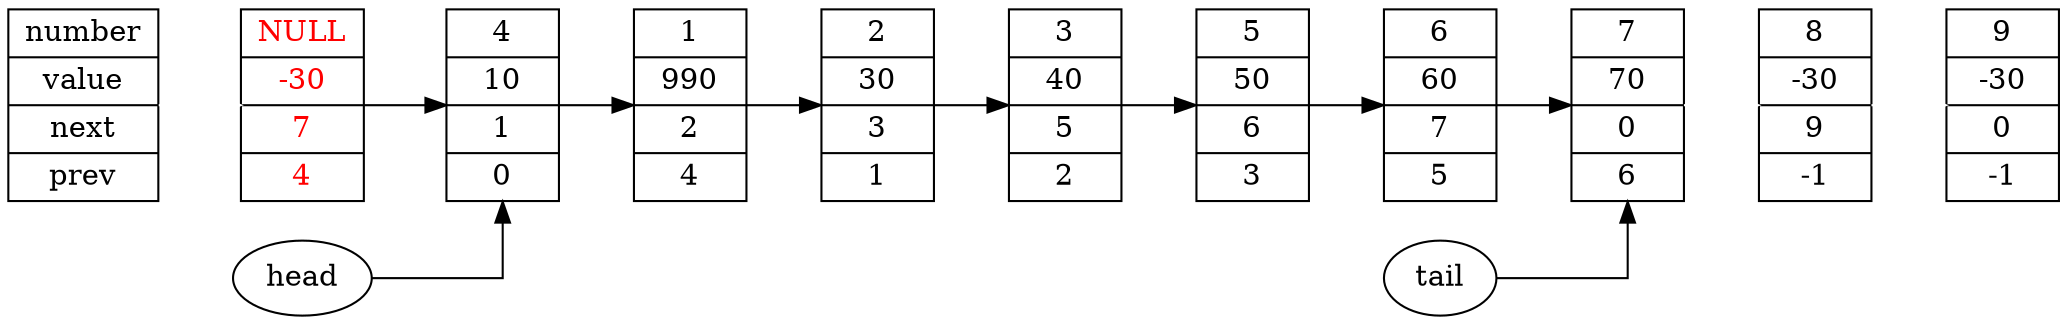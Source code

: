 digraph G{
splines=ortho;
rankdir=LR;
list[shape=record,label=" number | value | next | prev"];
0 [shape=record,label=" NULL | -30 | 7 | 4", fontcolor = red];
1 [shape=record,label=" 1 | 990 | 2 | 4" ];
2 [shape=record,label=" 2 | 30 | 3 | 1" ];
3 [shape=record,label=" 3 | 40 | 5 | 2" ];
4 [shape=record,label=" 4 | 10 | 1 | 0" ];
5 [shape=record,label=" 5 | 50 | 6 | 3" ];
6 [shape=record,label=" 6 | 60 | 7 | 5" ];
7 [shape=record,label=" 7 | 70 | 0 | 6" ];
8 [shape=record,label=" 8 | -30 | 9 | -1" ];
9 [shape=record,label=" 9 | -30 | 0 | -1" ];
list -> 0[color=white];
0 -> 4 -> 1 -> 2 -> 3 -> 5 -> 6 -> 7[weight = 1000];
7 -> 8 -> 9[color=white, weight = 1000];
tail -> 7;
head -> 4;
}